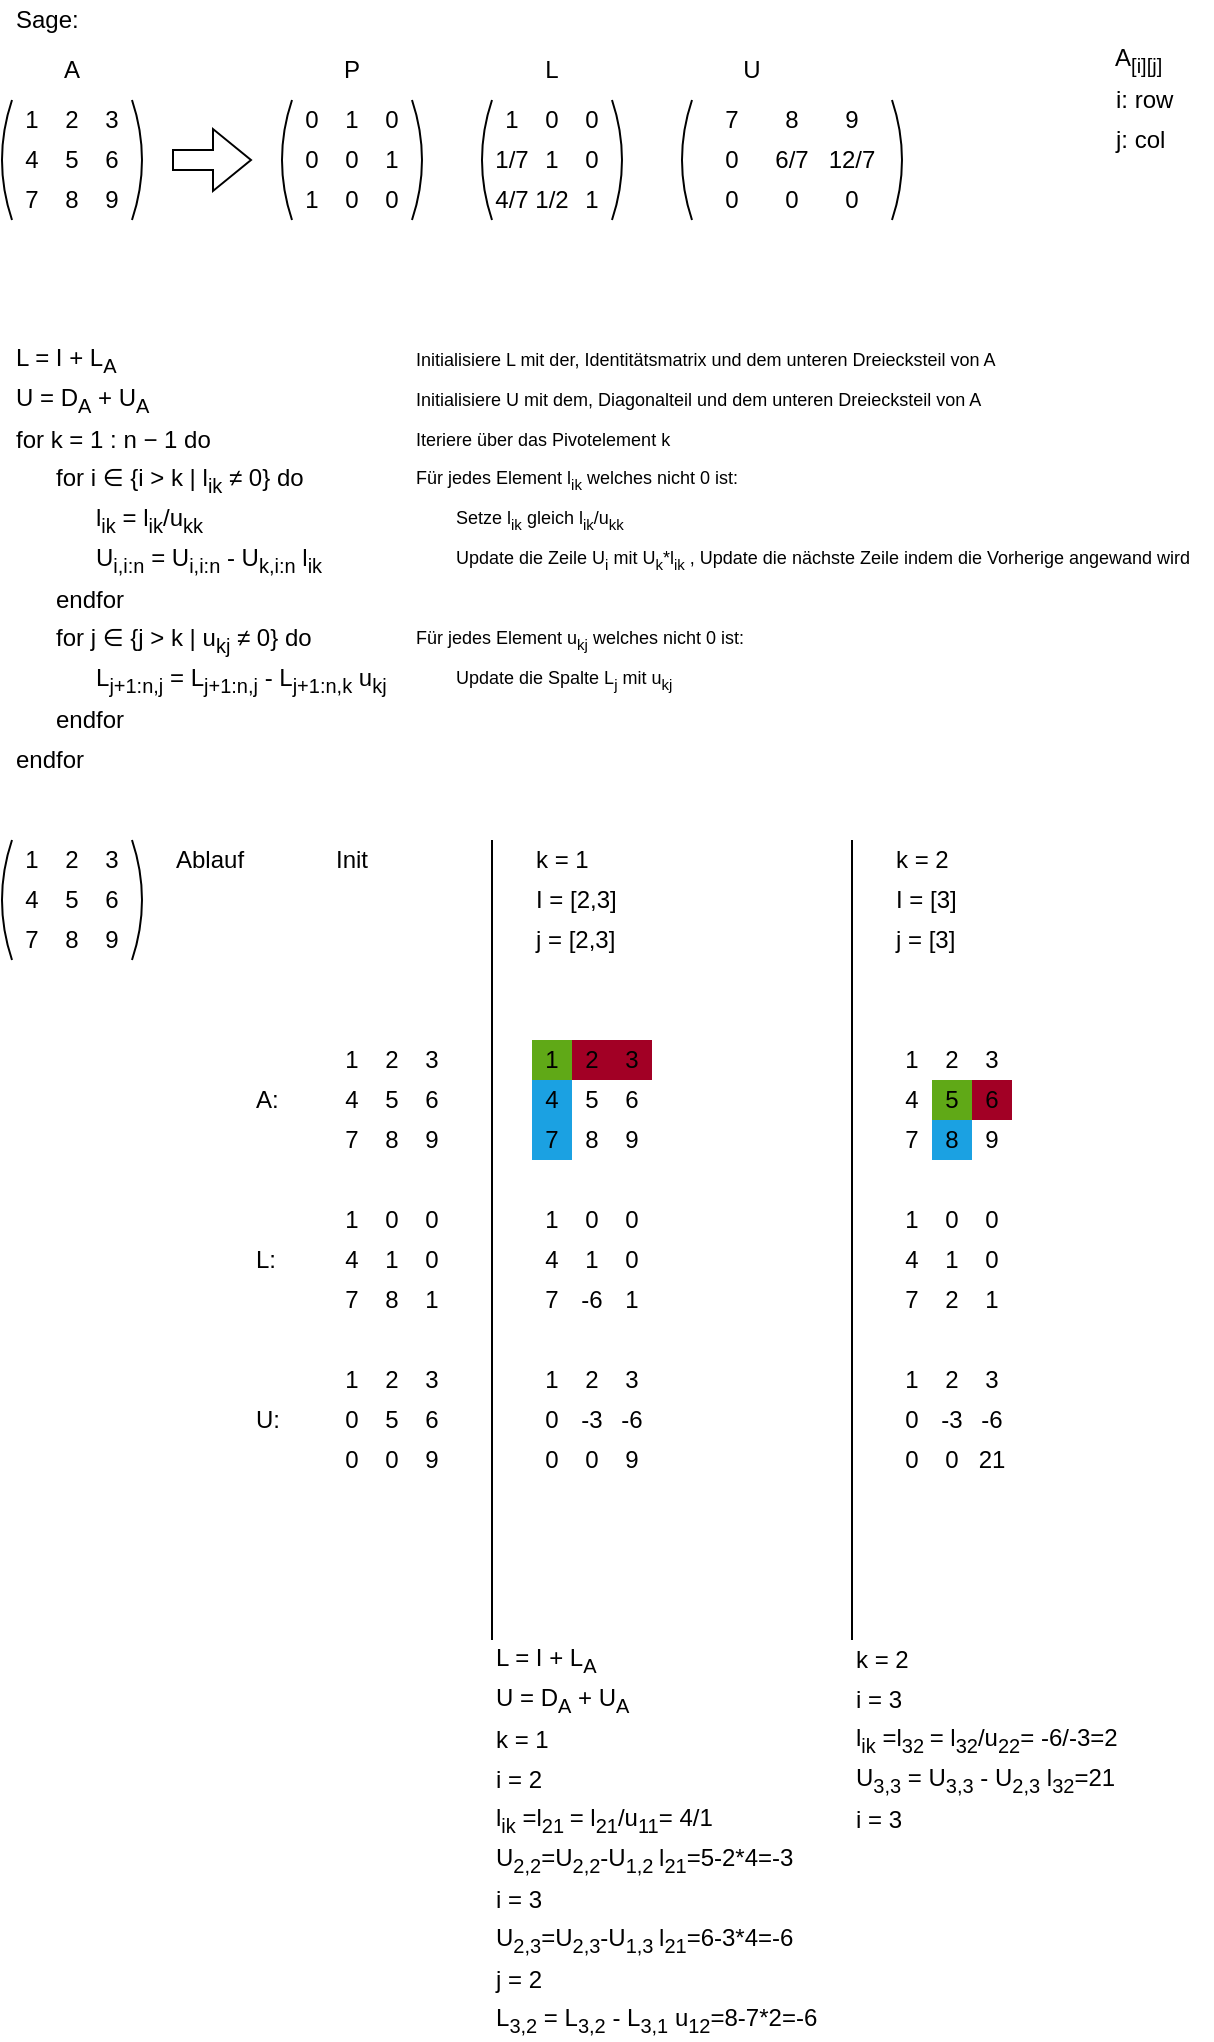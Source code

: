 <mxfile version="24.6.4" type="device">
  <diagram name="Seite-1" id="aBlJ-mU0iKs_j3JmwUiF">
    <mxGraphModel dx="481" dy="287" grid="1" gridSize="10" guides="1" tooltips="1" connect="1" arrows="1" fold="1" page="1" pageScale="1" pageWidth="827" pageHeight="1169" math="0" shadow="0">
      <root>
        <mxCell id="0" />
        <mxCell id="1" parent="0" />
        <mxCell id="dpYt7c4uCdBiY0Gb-pTL-1" value="1" style="text;html=1;align=center;verticalAlign=middle;whiteSpace=wrap;rounded=0;" parent="1" vertex="1">
          <mxGeometry x="40" y="110" width="20" height="20" as="geometry" />
        </mxCell>
        <mxCell id="dpYt7c4uCdBiY0Gb-pTL-2" value="2" style="text;html=1;align=center;verticalAlign=middle;whiteSpace=wrap;rounded=0;" parent="1" vertex="1">
          <mxGeometry x="60" y="110" width="20" height="20" as="geometry" />
        </mxCell>
        <mxCell id="dpYt7c4uCdBiY0Gb-pTL-3" value="3" style="text;html=1;align=center;verticalAlign=middle;whiteSpace=wrap;rounded=0;" parent="1" vertex="1">
          <mxGeometry x="80" y="110" width="20" height="20" as="geometry" />
        </mxCell>
        <mxCell id="dpYt7c4uCdBiY0Gb-pTL-4" value="4" style="text;html=1;align=center;verticalAlign=middle;whiteSpace=wrap;rounded=0;" parent="1" vertex="1">
          <mxGeometry x="40" y="130" width="20" height="20" as="geometry" />
        </mxCell>
        <mxCell id="dpYt7c4uCdBiY0Gb-pTL-5" value="5" style="text;html=1;align=center;verticalAlign=middle;whiteSpace=wrap;rounded=0;" parent="1" vertex="1">
          <mxGeometry x="60" y="130" width="20" height="20" as="geometry" />
        </mxCell>
        <mxCell id="dpYt7c4uCdBiY0Gb-pTL-6" value="6" style="text;html=1;align=center;verticalAlign=middle;whiteSpace=wrap;rounded=0;" parent="1" vertex="1">
          <mxGeometry x="80" y="130" width="20" height="20" as="geometry" />
        </mxCell>
        <mxCell id="dpYt7c4uCdBiY0Gb-pTL-7" value="7" style="text;html=1;align=center;verticalAlign=middle;whiteSpace=wrap;rounded=0;" parent="1" vertex="1">
          <mxGeometry x="40" y="150" width="20" height="20" as="geometry" />
        </mxCell>
        <mxCell id="dpYt7c4uCdBiY0Gb-pTL-8" value="8" style="text;html=1;align=center;verticalAlign=middle;whiteSpace=wrap;rounded=0;" parent="1" vertex="1">
          <mxGeometry x="60" y="150" width="20" height="20" as="geometry" />
        </mxCell>
        <mxCell id="dpYt7c4uCdBiY0Gb-pTL-9" value="9" style="text;html=1;align=center;verticalAlign=middle;whiteSpace=wrap;rounded=0;" parent="1" vertex="1">
          <mxGeometry x="80" y="150" width="20" height="20" as="geometry" />
        </mxCell>
        <mxCell id="dpYt7c4uCdBiY0Gb-pTL-10" value="" style="shape=flexArrow;endArrow=classic;html=1;rounded=0;" parent="1" edge="1">
          <mxGeometry width="50" height="50" relative="1" as="geometry">
            <mxPoint x="120" y="140" as="sourcePoint" />
            <mxPoint x="160" y="140" as="targetPoint" />
          </mxGeometry>
        </mxCell>
        <mxCell id="dpYt7c4uCdBiY0Gb-pTL-11" value="" style="endArrow=none;html=1;rounded=0;curved=1;" parent="1" edge="1">
          <mxGeometry width="50" height="50" relative="1" as="geometry">
            <mxPoint x="40" y="170" as="sourcePoint" />
            <mxPoint x="40" y="110" as="targetPoint" />
            <Array as="points">
              <mxPoint x="30" y="140" />
            </Array>
          </mxGeometry>
        </mxCell>
        <mxCell id="dpYt7c4uCdBiY0Gb-pTL-12" value="" style="endArrow=none;html=1;rounded=0;curved=1;" parent="1" edge="1">
          <mxGeometry width="50" height="50" relative="1" as="geometry">
            <mxPoint x="100" y="170" as="sourcePoint" />
            <mxPoint x="100" y="110" as="targetPoint" />
            <Array as="points">
              <mxPoint x="110" y="140" />
            </Array>
          </mxGeometry>
        </mxCell>
        <mxCell id="dpYt7c4uCdBiY0Gb-pTL-13" value="0" style="text;html=1;align=center;verticalAlign=middle;whiteSpace=wrap;rounded=0;" parent="1" vertex="1">
          <mxGeometry x="180" y="110" width="20" height="20" as="geometry" />
        </mxCell>
        <mxCell id="dpYt7c4uCdBiY0Gb-pTL-14" value="1" style="text;html=1;align=center;verticalAlign=middle;whiteSpace=wrap;rounded=0;" parent="1" vertex="1">
          <mxGeometry x="200" y="110" width="20" height="20" as="geometry" />
        </mxCell>
        <mxCell id="dpYt7c4uCdBiY0Gb-pTL-15" value="0" style="text;html=1;align=center;verticalAlign=middle;whiteSpace=wrap;rounded=0;" parent="1" vertex="1">
          <mxGeometry x="220" y="110" width="20" height="20" as="geometry" />
        </mxCell>
        <mxCell id="dpYt7c4uCdBiY0Gb-pTL-16" value="0" style="text;html=1;align=center;verticalAlign=middle;whiteSpace=wrap;rounded=0;" parent="1" vertex="1">
          <mxGeometry x="180" y="130" width="20" height="20" as="geometry" />
        </mxCell>
        <mxCell id="dpYt7c4uCdBiY0Gb-pTL-17" value="0" style="text;html=1;align=center;verticalAlign=middle;whiteSpace=wrap;rounded=0;" parent="1" vertex="1">
          <mxGeometry x="200" y="130" width="20" height="20" as="geometry" />
        </mxCell>
        <mxCell id="dpYt7c4uCdBiY0Gb-pTL-18" value="1" style="text;html=1;align=center;verticalAlign=middle;whiteSpace=wrap;rounded=0;" parent="1" vertex="1">
          <mxGeometry x="220" y="130" width="20" height="20" as="geometry" />
        </mxCell>
        <mxCell id="dpYt7c4uCdBiY0Gb-pTL-19" value="1" style="text;html=1;align=center;verticalAlign=middle;whiteSpace=wrap;rounded=0;" parent="1" vertex="1">
          <mxGeometry x="180" y="150" width="20" height="20" as="geometry" />
        </mxCell>
        <mxCell id="dpYt7c4uCdBiY0Gb-pTL-20" value="0" style="text;html=1;align=center;verticalAlign=middle;whiteSpace=wrap;rounded=0;" parent="1" vertex="1">
          <mxGeometry x="200" y="150" width="20" height="20" as="geometry" />
        </mxCell>
        <mxCell id="dpYt7c4uCdBiY0Gb-pTL-21" value="0" style="text;html=1;align=center;verticalAlign=middle;whiteSpace=wrap;rounded=0;" parent="1" vertex="1">
          <mxGeometry x="220" y="150" width="20" height="20" as="geometry" />
        </mxCell>
        <mxCell id="dpYt7c4uCdBiY0Gb-pTL-22" value="" style="endArrow=none;html=1;rounded=0;curved=1;" parent="1" edge="1">
          <mxGeometry width="50" height="50" relative="1" as="geometry">
            <mxPoint x="180" y="170" as="sourcePoint" />
            <mxPoint x="180" y="110" as="targetPoint" />
            <Array as="points">
              <mxPoint x="170" y="140" />
            </Array>
          </mxGeometry>
        </mxCell>
        <mxCell id="dpYt7c4uCdBiY0Gb-pTL-23" value="" style="endArrow=none;html=1;rounded=0;curved=1;" parent="1" edge="1">
          <mxGeometry width="50" height="50" relative="1" as="geometry">
            <mxPoint x="240" y="170" as="sourcePoint" />
            <mxPoint x="240" y="110" as="targetPoint" />
            <Array as="points">
              <mxPoint x="250" y="140" />
            </Array>
          </mxGeometry>
        </mxCell>
        <mxCell id="dpYt7c4uCdBiY0Gb-pTL-24" value="P" style="text;html=1;align=center;verticalAlign=middle;whiteSpace=wrap;rounded=0;" parent="1" vertex="1">
          <mxGeometry x="180" y="80" width="60" height="30" as="geometry" />
        </mxCell>
        <mxCell id="dpYt7c4uCdBiY0Gb-pTL-25" value="1" style="text;html=1;align=center;verticalAlign=middle;whiteSpace=wrap;rounded=0;" parent="1" vertex="1">
          <mxGeometry x="280" y="110" width="20" height="20" as="geometry" />
        </mxCell>
        <mxCell id="dpYt7c4uCdBiY0Gb-pTL-26" value="0" style="text;html=1;align=center;verticalAlign=middle;whiteSpace=wrap;rounded=0;" parent="1" vertex="1">
          <mxGeometry x="300" y="110" width="20" height="20" as="geometry" />
        </mxCell>
        <mxCell id="dpYt7c4uCdBiY0Gb-pTL-27" value="0" style="text;html=1;align=center;verticalAlign=middle;whiteSpace=wrap;rounded=0;" parent="1" vertex="1">
          <mxGeometry x="320" y="110" width="20" height="20" as="geometry" />
        </mxCell>
        <mxCell id="dpYt7c4uCdBiY0Gb-pTL-28" value="1/7" style="text;html=1;align=center;verticalAlign=middle;whiteSpace=wrap;rounded=0;" parent="1" vertex="1">
          <mxGeometry x="280" y="130" width="20" height="20" as="geometry" />
        </mxCell>
        <mxCell id="dpYt7c4uCdBiY0Gb-pTL-29" value="1" style="text;html=1;align=center;verticalAlign=middle;whiteSpace=wrap;rounded=0;" parent="1" vertex="1">
          <mxGeometry x="300" y="130" width="20" height="20" as="geometry" />
        </mxCell>
        <mxCell id="dpYt7c4uCdBiY0Gb-pTL-30" value="0" style="text;html=1;align=center;verticalAlign=middle;whiteSpace=wrap;rounded=0;" parent="1" vertex="1">
          <mxGeometry x="320" y="130" width="20" height="20" as="geometry" />
        </mxCell>
        <mxCell id="dpYt7c4uCdBiY0Gb-pTL-31" value="4/7" style="text;html=1;align=center;verticalAlign=middle;whiteSpace=wrap;rounded=0;" parent="1" vertex="1">
          <mxGeometry x="280" y="150" width="20" height="20" as="geometry" />
        </mxCell>
        <mxCell id="dpYt7c4uCdBiY0Gb-pTL-32" value="1/2" style="text;html=1;align=center;verticalAlign=middle;whiteSpace=wrap;rounded=0;" parent="1" vertex="1">
          <mxGeometry x="300" y="150" width="20" height="20" as="geometry" />
        </mxCell>
        <mxCell id="dpYt7c4uCdBiY0Gb-pTL-33" value="1" style="text;html=1;align=center;verticalAlign=middle;whiteSpace=wrap;rounded=0;" parent="1" vertex="1">
          <mxGeometry x="320" y="150" width="20" height="20" as="geometry" />
        </mxCell>
        <mxCell id="dpYt7c4uCdBiY0Gb-pTL-34" value="" style="endArrow=none;html=1;rounded=0;curved=1;" parent="1" edge="1">
          <mxGeometry width="50" height="50" relative="1" as="geometry">
            <mxPoint x="280" y="170" as="sourcePoint" />
            <mxPoint x="280" y="110" as="targetPoint" />
            <Array as="points">
              <mxPoint x="270" y="140" />
            </Array>
          </mxGeometry>
        </mxCell>
        <mxCell id="dpYt7c4uCdBiY0Gb-pTL-35" value="" style="endArrow=none;html=1;rounded=0;curved=1;" parent="1" edge="1">
          <mxGeometry width="50" height="50" relative="1" as="geometry">
            <mxPoint x="340" y="170" as="sourcePoint" />
            <mxPoint x="340" y="110" as="targetPoint" />
            <Array as="points">
              <mxPoint x="350" y="140" />
            </Array>
          </mxGeometry>
        </mxCell>
        <mxCell id="dpYt7c4uCdBiY0Gb-pTL-36" value="L" style="text;html=1;align=center;verticalAlign=middle;whiteSpace=wrap;rounded=0;" parent="1" vertex="1">
          <mxGeometry x="280" y="80" width="60" height="30" as="geometry" />
        </mxCell>
        <mxCell id="dpYt7c4uCdBiY0Gb-pTL-37" value="7" style="text;html=1;align=center;verticalAlign=middle;whiteSpace=wrap;rounded=0;" parent="1" vertex="1">
          <mxGeometry x="390" y="110" width="20" height="20" as="geometry" />
        </mxCell>
        <mxCell id="dpYt7c4uCdBiY0Gb-pTL-38" value="8" style="text;html=1;align=center;verticalAlign=middle;whiteSpace=wrap;rounded=0;" parent="1" vertex="1">
          <mxGeometry x="420" y="110" width="20" height="20" as="geometry" />
        </mxCell>
        <mxCell id="dpYt7c4uCdBiY0Gb-pTL-39" value="9" style="text;html=1;align=center;verticalAlign=middle;whiteSpace=wrap;rounded=0;" parent="1" vertex="1">
          <mxGeometry x="450" y="110" width="20" height="20" as="geometry" />
        </mxCell>
        <mxCell id="dpYt7c4uCdBiY0Gb-pTL-40" value="0" style="text;html=1;align=center;verticalAlign=middle;whiteSpace=wrap;rounded=0;" parent="1" vertex="1">
          <mxGeometry x="390" y="130" width="20" height="20" as="geometry" />
        </mxCell>
        <mxCell id="dpYt7c4uCdBiY0Gb-pTL-41" value="6/7" style="text;html=1;align=center;verticalAlign=middle;whiteSpace=wrap;rounded=0;" parent="1" vertex="1">
          <mxGeometry x="420" y="130" width="20" height="20" as="geometry" />
        </mxCell>
        <mxCell id="dpYt7c4uCdBiY0Gb-pTL-42" value="12/7" style="text;html=1;align=center;verticalAlign=middle;whiteSpace=wrap;rounded=0;" parent="1" vertex="1">
          <mxGeometry x="450" y="130" width="20" height="20" as="geometry" />
        </mxCell>
        <mxCell id="dpYt7c4uCdBiY0Gb-pTL-43" value="0" style="text;html=1;align=center;verticalAlign=middle;whiteSpace=wrap;rounded=0;" parent="1" vertex="1">
          <mxGeometry x="390" y="150" width="20" height="20" as="geometry" />
        </mxCell>
        <mxCell id="dpYt7c4uCdBiY0Gb-pTL-44" value="0" style="text;html=1;align=center;verticalAlign=middle;whiteSpace=wrap;rounded=0;" parent="1" vertex="1">
          <mxGeometry x="420" y="150" width="20" height="20" as="geometry" />
        </mxCell>
        <mxCell id="dpYt7c4uCdBiY0Gb-pTL-45" value="0" style="text;html=1;align=center;verticalAlign=middle;whiteSpace=wrap;rounded=0;" parent="1" vertex="1">
          <mxGeometry x="450" y="150" width="20" height="20" as="geometry" />
        </mxCell>
        <mxCell id="dpYt7c4uCdBiY0Gb-pTL-46" value="" style="endArrow=none;html=1;rounded=0;curved=1;" parent="1" edge="1">
          <mxGeometry width="50" height="50" relative="1" as="geometry">
            <mxPoint x="380" y="170" as="sourcePoint" />
            <mxPoint x="380" y="110" as="targetPoint" />
            <Array as="points">
              <mxPoint x="370" y="140" />
            </Array>
          </mxGeometry>
        </mxCell>
        <mxCell id="dpYt7c4uCdBiY0Gb-pTL-47" value="" style="endArrow=none;html=1;rounded=0;curved=1;" parent="1" edge="1">
          <mxGeometry width="50" height="50" relative="1" as="geometry">
            <mxPoint x="480" y="170" as="sourcePoint" />
            <mxPoint x="480" y="110" as="targetPoint" />
            <Array as="points">
              <mxPoint x="490" y="140" />
            </Array>
          </mxGeometry>
        </mxCell>
        <mxCell id="dpYt7c4uCdBiY0Gb-pTL-48" value="U" style="text;html=1;align=center;verticalAlign=middle;whiteSpace=wrap;rounded=0;" parent="1" vertex="1">
          <mxGeometry x="380" y="80" width="60" height="30" as="geometry" />
        </mxCell>
        <mxCell id="dpYt7c4uCdBiY0Gb-pTL-49" value="L = I + L&lt;sub&gt;A&lt;/sub&gt;" style="text;html=1;align=left;verticalAlign=middle;whiteSpace=wrap;rounded=0;" parent="1" vertex="1">
          <mxGeometry x="40" y="230" width="60" height="20" as="geometry" />
        </mxCell>
        <mxCell id="dpYt7c4uCdBiY0Gb-pTL-50" value="U = D&lt;sub&gt;A&lt;/sub&gt;&amp;nbsp;+ U&lt;sub&gt;A&lt;/sub&gt;" style="text;html=1;align=left;verticalAlign=middle;whiteSpace=wrap;rounded=0;" parent="1" vertex="1">
          <mxGeometry x="40" y="250" width="80" height="20" as="geometry" />
        </mxCell>
        <mxCell id="dpYt7c4uCdBiY0Gb-pTL-52" value="for k = 1 : n − 1 do" style="text;html=1;align=left;verticalAlign=middle;whiteSpace=wrap;rounded=0;" parent="1" vertex="1">
          <mxGeometry x="40" y="270" width="130" height="20" as="geometry" />
        </mxCell>
        <mxCell id="dpYt7c4uCdBiY0Gb-pTL-53" value="for i&amp;nbsp;∈ {i &amp;gt; k | l&lt;sub&gt;ik&lt;/sub&gt;&amp;nbsp;≠ 0} do" style="text;html=1;align=left;verticalAlign=middle;whiteSpace=wrap;rounded=0;" parent="1" vertex="1">
          <mxGeometry x="60" y="290" width="130" height="20" as="geometry" />
        </mxCell>
        <mxCell id="dpYt7c4uCdBiY0Gb-pTL-55" value="l&lt;sub&gt;ik&lt;/sub&gt; = l&lt;sub&gt;ik&lt;/sub&gt;/u&lt;sub&gt;kk&lt;/sub&gt;" style="text;html=1;align=left;verticalAlign=middle;whiteSpace=wrap;rounded=0;" parent="1" vertex="1">
          <mxGeometry x="80" y="310" width="70" height="20" as="geometry" />
        </mxCell>
        <mxCell id="dpYt7c4uCdBiY0Gb-pTL-56" value="U&lt;sub&gt;i,i:n&lt;/sub&gt; = U&lt;sub&gt;i,i:n&lt;/sub&gt; - U&lt;sub&gt;k,i:n&lt;/sub&gt; l&lt;sub&gt;ik&lt;/sub&gt;" style="text;html=1;align=left;verticalAlign=middle;whiteSpace=wrap;rounded=0;" parent="1" vertex="1">
          <mxGeometry x="80" y="330" width="140" height="20" as="geometry" />
        </mxCell>
        <mxCell id="dpYt7c4uCdBiY0Gb-pTL-57" value="endfor" style="text;html=1;align=left;verticalAlign=middle;whiteSpace=wrap;rounded=0;" parent="1" vertex="1">
          <mxGeometry x="60" y="350" width="40" height="20" as="geometry" />
        </mxCell>
        <mxCell id="dpYt7c4uCdBiY0Gb-pTL-58" value="for j&amp;nbsp;∈ {j &amp;gt; k | u&lt;sub&gt;kj&lt;/sub&gt;&amp;nbsp;≠ 0} do" style="text;html=1;align=left;verticalAlign=middle;whiteSpace=wrap;rounded=0;" parent="1" vertex="1">
          <mxGeometry x="60" y="370" width="130" height="20" as="geometry" />
        </mxCell>
        <mxCell id="dpYt7c4uCdBiY0Gb-pTL-60" value="L&lt;sub&gt;j+1:n,j&lt;/sub&gt; = L&lt;sub&gt;j+1:n,j&lt;/sub&gt;&amp;nbsp;- L&lt;sub&gt;j+1:n,k&lt;/sub&gt;&amp;nbsp;u&lt;sub&gt;kj&lt;/sub&gt;" style="text;html=1;align=left;verticalAlign=middle;whiteSpace=wrap;rounded=0;" parent="1" vertex="1">
          <mxGeometry x="80" y="390" width="160" height="20" as="geometry" />
        </mxCell>
        <mxCell id="dpYt7c4uCdBiY0Gb-pTL-61" value="endfor" style="text;html=1;align=left;verticalAlign=middle;whiteSpace=wrap;rounded=0;" parent="1" vertex="1">
          <mxGeometry x="60" y="410" width="40" height="20" as="geometry" />
        </mxCell>
        <mxCell id="dpYt7c4uCdBiY0Gb-pTL-62" value="endfor" style="text;html=1;align=left;verticalAlign=middle;whiteSpace=wrap;rounded=0;" parent="1" vertex="1">
          <mxGeometry x="40" y="430" width="40" height="20" as="geometry" />
        </mxCell>
        <mxCell id="dpYt7c4uCdBiY0Gb-pTL-63" value="Initialisiere L mit der, Identitätsmatrix und dem unteren Dreiecksteil von A" style="text;html=1;align=left;verticalAlign=middle;whiteSpace=wrap;rounded=0;fontSize=9;" parent="1" vertex="1">
          <mxGeometry x="240" y="230" width="300" height="20" as="geometry" />
        </mxCell>
        <mxCell id="dpYt7c4uCdBiY0Gb-pTL-65" value="Initialisiere U mit dem, Diagonalteil und dem unteren Dreiecksteil von A" style="text;html=1;align=left;verticalAlign=middle;whiteSpace=wrap;rounded=0;fontSize=9;" parent="1" vertex="1">
          <mxGeometry x="240" y="250" width="300" height="20" as="geometry" />
        </mxCell>
        <mxCell id="dpYt7c4uCdBiY0Gb-pTL-66" value="Iteriere über das Pivotelement k" style="text;html=1;align=left;verticalAlign=middle;whiteSpace=wrap;rounded=0;fontSize=9;" parent="1" vertex="1">
          <mxGeometry x="240" y="270" width="300" height="20" as="geometry" />
        </mxCell>
        <mxCell id="dpYt7c4uCdBiY0Gb-pTL-67" value="Für jedes Element l&lt;sub&gt;ik&lt;/sub&gt; welches nicht 0 ist:" style="text;html=1;align=left;verticalAlign=middle;whiteSpace=wrap;rounded=0;fontSize=9;" parent="1" vertex="1">
          <mxGeometry x="240" y="290" width="180" height="20" as="geometry" />
        </mxCell>
        <mxCell id="dpYt7c4uCdBiY0Gb-pTL-68" value="Setze l&lt;sub&gt;ik&lt;/sub&gt; gleich l&lt;sub&gt;ik&lt;/sub&gt;/u&lt;sub&gt;kk&lt;/sub&gt;" style="text;html=1;align=left;verticalAlign=middle;whiteSpace=wrap;rounded=0;fontSize=9;" parent="1" vertex="1">
          <mxGeometry x="260" y="310" width="90" height="20" as="geometry" />
        </mxCell>
        <mxCell id="dpYt7c4uCdBiY0Gb-pTL-69" value="Update die Zeile U&lt;sub&gt;i&lt;/sub&gt; mit U&lt;sub&gt;k&lt;/sub&gt;*l&lt;sub&gt;ik&lt;/sub&gt;&amp;nbsp;, Update die nächste Zeile indem die Vorherige angewand wird" style="text;html=1;align=left;verticalAlign=middle;whiteSpace=wrap;rounded=0;fontSize=9;" parent="1" vertex="1">
          <mxGeometry x="260" y="330" width="380" height="20" as="geometry" />
        </mxCell>
        <mxCell id="dpYt7c4uCdBiY0Gb-pTL-70" value="Für jedes Element u&lt;sub&gt;kj&lt;/sub&gt; welches nicht 0 ist:" style="text;html=1;align=left;verticalAlign=middle;whiteSpace=wrap;rounded=0;fontSize=9;" parent="1" vertex="1">
          <mxGeometry x="240" y="370" width="180" height="20" as="geometry" />
        </mxCell>
        <mxCell id="dpYt7c4uCdBiY0Gb-pTL-71" value="Update die Spalte L&lt;sub&gt;j&lt;/sub&gt; mit u&lt;sub&gt;kj&lt;/sub&gt;" style="text;html=1;align=left;verticalAlign=middle;whiteSpace=wrap;rounded=0;fontSize=9;" parent="1" vertex="1">
          <mxGeometry x="260" y="390" width="140" height="20" as="geometry" />
        </mxCell>
        <mxCell id="dpYt7c4uCdBiY0Gb-pTL-72" value="Sage:" style="text;html=1;align=left;verticalAlign=middle;whiteSpace=wrap;rounded=0;" parent="1" vertex="1">
          <mxGeometry x="40" y="60" width="40" height="20" as="geometry" />
        </mxCell>
        <mxCell id="dpYt7c4uCdBiY0Gb-pTL-73" value="1" style="text;html=1;align=center;verticalAlign=middle;whiteSpace=wrap;rounded=0;" parent="1" vertex="1">
          <mxGeometry x="40" y="480" width="20" height="20" as="geometry" />
        </mxCell>
        <mxCell id="dpYt7c4uCdBiY0Gb-pTL-74" value="2" style="text;html=1;align=center;verticalAlign=middle;whiteSpace=wrap;rounded=0;" parent="1" vertex="1">
          <mxGeometry x="60" y="480" width="20" height="20" as="geometry" />
        </mxCell>
        <mxCell id="dpYt7c4uCdBiY0Gb-pTL-75" value="3" style="text;html=1;align=center;verticalAlign=middle;whiteSpace=wrap;rounded=0;" parent="1" vertex="1">
          <mxGeometry x="80" y="480" width="20" height="20" as="geometry" />
        </mxCell>
        <mxCell id="dpYt7c4uCdBiY0Gb-pTL-76" value="4" style="text;html=1;align=center;verticalAlign=middle;whiteSpace=wrap;rounded=0;" parent="1" vertex="1">
          <mxGeometry x="40" y="500" width="20" height="20" as="geometry" />
        </mxCell>
        <mxCell id="dpYt7c4uCdBiY0Gb-pTL-77" value="5" style="text;html=1;align=center;verticalAlign=middle;whiteSpace=wrap;rounded=0;" parent="1" vertex="1">
          <mxGeometry x="60" y="500" width="20" height="20" as="geometry" />
        </mxCell>
        <mxCell id="dpYt7c4uCdBiY0Gb-pTL-78" value="6" style="text;html=1;align=center;verticalAlign=middle;whiteSpace=wrap;rounded=0;" parent="1" vertex="1">
          <mxGeometry x="80" y="500" width="20" height="20" as="geometry" />
        </mxCell>
        <mxCell id="dpYt7c4uCdBiY0Gb-pTL-79" value="7" style="text;html=1;align=center;verticalAlign=middle;whiteSpace=wrap;rounded=0;" parent="1" vertex="1">
          <mxGeometry x="40" y="520" width="20" height="20" as="geometry" />
        </mxCell>
        <mxCell id="dpYt7c4uCdBiY0Gb-pTL-80" value="8" style="text;html=1;align=center;verticalAlign=middle;whiteSpace=wrap;rounded=0;" parent="1" vertex="1">
          <mxGeometry x="60" y="520" width="20" height="20" as="geometry" />
        </mxCell>
        <mxCell id="dpYt7c4uCdBiY0Gb-pTL-81" value="9" style="text;html=1;align=center;verticalAlign=middle;whiteSpace=wrap;rounded=0;" parent="1" vertex="1">
          <mxGeometry x="80" y="520" width="20" height="20" as="geometry" />
        </mxCell>
        <mxCell id="dpYt7c4uCdBiY0Gb-pTL-83" value="" style="endArrow=none;html=1;rounded=0;curved=1;" parent="1" edge="1">
          <mxGeometry width="50" height="50" relative="1" as="geometry">
            <mxPoint x="40" y="540" as="sourcePoint" />
            <mxPoint x="40" y="480" as="targetPoint" />
            <Array as="points">
              <mxPoint x="30" y="510" />
            </Array>
          </mxGeometry>
        </mxCell>
        <mxCell id="dpYt7c4uCdBiY0Gb-pTL-84" value="" style="endArrow=none;html=1;rounded=0;curved=1;" parent="1" edge="1">
          <mxGeometry width="50" height="50" relative="1" as="geometry">
            <mxPoint x="100" y="540" as="sourcePoint" />
            <mxPoint x="100" y="480" as="targetPoint" />
            <Array as="points">
              <mxPoint x="110" y="510" />
            </Array>
          </mxGeometry>
        </mxCell>
        <mxCell id="dpYt7c4uCdBiY0Gb-pTL-121" value="Ablauf" style="text;html=1;align=left;verticalAlign=middle;whiteSpace=wrap;rounded=0;" parent="1" vertex="1">
          <mxGeometry x="120" y="480" width="40" height="20" as="geometry" />
        </mxCell>
        <mxCell id="dpYt7c4uCdBiY0Gb-pTL-153" value="A:" style="text;html=1;align=left;verticalAlign=middle;whiteSpace=wrap;rounded=0;" parent="1" vertex="1">
          <mxGeometry x="160" y="600" width="40" height="20" as="geometry" />
        </mxCell>
        <mxCell id="dpYt7c4uCdBiY0Gb-pTL-157" value="1" style="text;html=1;align=center;verticalAlign=middle;whiteSpace=wrap;rounded=0;" parent="1" vertex="1">
          <mxGeometry x="200" y="660" width="20" height="20" as="geometry" />
        </mxCell>
        <mxCell id="dpYt7c4uCdBiY0Gb-pTL-158" value="0" style="text;html=1;align=center;verticalAlign=middle;whiteSpace=wrap;rounded=0;" parent="1" vertex="1">
          <mxGeometry x="220" y="660" width="20" height="20" as="geometry" />
        </mxCell>
        <mxCell id="dpYt7c4uCdBiY0Gb-pTL-159" value="0" style="text;html=1;align=center;verticalAlign=middle;whiteSpace=wrap;rounded=0;" parent="1" vertex="1">
          <mxGeometry x="240" y="660" width="20" height="20" as="geometry" />
        </mxCell>
        <mxCell id="dpYt7c4uCdBiY0Gb-pTL-160" value="4" style="text;html=1;align=center;verticalAlign=middle;whiteSpace=wrap;rounded=0;" parent="1" vertex="1">
          <mxGeometry x="200" y="680" width="20" height="20" as="geometry" />
        </mxCell>
        <mxCell id="dpYt7c4uCdBiY0Gb-pTL-161" value="1" style="text;html=1;align=center;verticalAlign=middle;whiteSpace=wrap;rounded=0;" parent="1" vertex="1">
          <mxGeometry x="220" y="680" width="20" height="20" as="geometry" />
        </mxCell>
        <mxCell id="dpYt7c4uCdBiY0Gb-pTL-162" value="0" style="text;html=1;align=center;verticalAlign=middle;whiteSpace=wrap;rounded=0;" parent="1" vertex="1">
          <mxGeometry x="240" y="680" width="20" height="20" as="geometry" />
        </mxCell>
        <mxCell id="dpYt7c4uCdBiY0Gb-pTL-163" value="7" style="text;html=1;align=center;verticalAlign=middle;whiteSpace=wrap;rounded=0;" parent="1" vertex="1">
          <mxGeometry x="200" y="700" width="20" height="20" as="geometry" />
        </mxCell>
        <mxCell id="dpYt7c4uCdBiY0Gb-pTL-164" value="8" style="text;html=1;align=center;verticalAlign=middle;whiteSpace=wrap;rounded=0;" parent="1" vertex="1">
          <mxGeometry x="220" y="700" width="20" height="20" as="geometry" />
        </mxCell>
        <mxCell id="dpYt7c4uCdBiY0Gb-pTL-165" value="1" style="text;html=1;align=center;verticalAlign=middle;whiteSpace=wrap;rounded=0;" parent="1" vertex="1">
          <mxGeometry x="240" y="700" width="20" height="20" as="geometry" />
        </mxCell>
        <mxCell id="dpYt7c4uCdBiY0Gb-pTL-166" value="L:" style="text;html=1;align=left;verticalAlign=middle;whiteSpace=wrap;rounded=0;" parent="1" vertex="1">
          <mxGeometry x="160" y="680" width="40" height="20" as="geometry" />
        </mxCell>
        <mxCell id="dpYt7c4uCdBiY0Gb-pTL-167" value="1" style="text;html=1;align=center;verticalAlign=middle;whiteSpace=wrap;rounded=0;" parent="1" vertex="1">
          <mxGeometry x="200" y="740" width="20" height="20" as="geometry" />
        </mxCell>
        <mxCell id="dpYt7c4uCdBiY0Gb-pTL-168" value="2" style="text;html=1;align=center;verticalAlign=middle;whiteSpace=wrap;rounded=0;" parent="1" vertex="1">
          <mxGeometry x="220" y="740" width="20" height="20" as="geometry" />
        </mxCell>
        <mxCell id="dpYt7c4uCdBiY0Gb-pTL-169" value="3" style="text;html=1;align=center;verticalAlign=middle;whiteSpace=wrap;rounded=0;" parent="1" vertex="1">
          <mxGeometry x="240" y="740" width="20" height="20" as="geometry" />
        </mxCell>
        <mxCell id="dpYt7c4uCdBiY0Gb-pTL-170" value="0" style="text;html=1;align=center;verticalAlign=middle;whiteSpace=wrap;rounded=0;" parent="1" vertex="1">
          <mxGeometry x="200" y="760" width="20" height="20" as="geometry" />
        </mxCell>
        <mxCell id="dpYt7c4uCdBiY0Gb-pTL-171" value="5" style="text;html=1;align=center;verticalAlign=middle;whiteSpace=wrap;rounded=0;" parent="1" vertex="1">
          <mxGeometry x="220" y="760" width="20" height="20" as="geometry" />
        </mxCell>
        <mxCell id="dpYt7c4uCdBiY0Gb-pTL-172" value="6" style="text;html=1;align=center;verticalAlign=middle;whiteSpace=wrap;rounded=0;" parent="1" vertex="1">
          <mxGeometry x="240" y="760" width="20" height="20" as="geometry" />
        </mxCell>
        <mxCell id="dpYt7c4uCdBiY0Gb-pTL-173" value="0" style="text;html=1;align=center;verticalAlign=middle;whiteSpace=wrap;rounded=0;" parent="1" vertex="1">
          <mxGeometry x="200" y="780" width="20" height="20" as="geometry" />
        </mxCell>
        <mxCell id="dpYt7c4uCdBiY0Gb-pTL-174" value="0" style="text;html=1;align=center;verticalAlign=middle;whiteSpace=wrap;rounded=0;" parent="1" vertex="1">
          <mxGeometry x="220" y="780" width="20" height="20" as="geometry" />
        </mxCell>
        <mxCell id="dpYt7c4uCdBiY0Gb-pTL-175" value="9" style="text;html=1;align=center;verticalAlign=middle;whiteSpace=wrap;rounded=0;" parent="1" vertex="1">
          <mxGeometry x="240" y="780" width="20" height="20" as="geometry" />
        </mxCell>
        <mxCell id="dpYt7c4uCdBiY0Gb-pTL-176" value="U:" style="text;html=1;align=left;verticalAlign=middle;whiteSpace=wrap;rounded=0;" parent="1" vertex="1">
          <mxGeometry x="160" y="760" width="40" height="20" as="geometry" />
        </mxCell>
        <mxCell id="dpYt7c4uCdBiY0Gb-pTL-183" value="" style="rounded=0;whiteSpace=wrap;html=1;fillColor=#1ba1e2;fontColor=#ffffff;strokeColor=none;" parent="1" vertex="1">
          <mxGeometry x="300" y="580" width="20" height="60" as="geometry" />
        </mxCell>
        <mxCell id="dpYt7c4uCdBiY0Gb-pTL-184" value="" style="rounded=0;whiteSpace=wrap;html=1;fillColor=#a20025;fontColor=#ffffff;strokeColor=none;" parent="1" vertex="1">
          <mxGeometry x="300" y="580" width="60" height="20" as="geometry" />
        </mxCell>
        <mxCell id="dpYt7c4uCdBiY0Gb-pTL-185" value="" style="rounded=0;whiteSpace=wrap;html=1;fillColor=#60a917;fontColor=#ffffff;strokeColor=none;" parent="1" vertex="1">
          <mxGeometry x="300" y="580" width="20" height="20" as="geometry" />
        </mxCell>
        <mxCell id="dpYt7c4uCdBiY0Gb-pTL-186" value="k = 1" style="text;html=1;align=left;verticalAlign=middle;whiteSpace=wrap;rounded=0;" parent="1" vertex="1">
          <mxGeometry x="300" y="480" width="40" height="20" as="geometry" />
        </mxCell>
        <mxCell id="dpYt7c4uCdBiY0Gb-pTL-187" value="I = [2,3]" style="text;html=1;align=left;verticalAlign=middle;whiteSpace=wrap;rounded=0;" parent="1" vertex="1">
          <mxGeometry x="300" y="500" width="60" height="20" as="geometry" />
        </mxCell>
        <mxCell id="dpYt7c4uCdBiY0Gb-pTL-188" value="j = [2,3]" style="text;html=1;align=left;verticalAlign=middle;whiteSpace=wrap;rounded=0;" parent="1" vertex="1">
          <mxGeometry x="300" y="520" width="60" height="20" as="geometry" />
        </mxCell>
        <mxCell id="dpYt7c4uCdBiY0Gb-pTL-189" value="1" style="text;html=1;align=center;verticalAlign=middle;whiteSpace=wrap;rounded=0;" parent="1" vertex="1">
          <mxGeometry x="300" y="580" width="20" height="20" as="geometry" />
        </mxCell>
        <mxCell id="dpYt7c4uCdBiY0Gb-pTL-190" value="2" style="text;html=1;align=center;verticalAlign=middle;whiteSpace=wrap;rounded=0;" parent="1" vertex="1">
          <mxGeometry x="320" y="580" width="20" height="20" as="geometry" />
        </mxCell>
        <mxCell id="dpYt7c4uCdBiY0Gb-pTL-191" value="3" style="text;html=1;align=center;verticalAlign=middle;whiteSpace=wrap;rounded=0;" parent="1" vertex="1">
          <mxGeometry x="340" y="580" width="20" height="20" as="geometry" />
        </mxCell>
        <mxCell id="dpYt7c4uCdBiY0Gb-pTL-192" value="4" style="text;html=1;align=center;verticalAlign=middle;whiteSpace=wrap;rounded=0;" parent="1" vertex="1">
          <mxGeometry x="300" y="600" width="20" height="20" as="geometry" />
        </mxCell>
        <mxCell id="dpYt7c4uCdBiY0Gb-pTL-193" value="5" style="text;html=1;align=center;verticalAlign=middle;whiteSpace=wrap;rounded=0;" parent="1" vertex="1">
          <mxGeometry x="320" y="600" width="20" height="20" as="geometry" />
        </mxCell>
        <mxCell id="dpYt7c4uCdBiY0Gb-pTL-194" value="6" style="text;html=1;align=center;verticalAlign=middle;whiteSpace=wrap;rounded=0;" parent="1" vertex="1">
          <mxGeometry x="340" y="600" width="20" height="20" as="geometry" />
        </mxCell>
        <mxCell id="dpYt7c4uCdBiY0Gb-pTL-195" value="7" style="text;html=1;align=center;verticalAlign=middle;whiteSpace=wrap;rounded=0;" parent="1" vertex="1">
          <mxGeometry x="300" y="620" width="20" height="20" as="geometry" />
        </mxCell>
        <mxCell id="dpYt7c4uCdBiY0Gb-pTL-196" value="8" style="text;html=1;align=center;verticalAlign=middle;whiteSpace=wrap;rounded=0;" parent="1" vertex="1">
          <mxGeometry x="320" y="620" width="20" height="20" as="geometry" />
        </mxCell>
        <mxCell id="dpYt7c4uCdBiY0Gb-pTL-197" value="9" style="text;html=1;align=center;verticalAlign=middle;whiteSpace=wrap;rounded=0;" parent="1" vertex="1">
          <mxGeometry x="340" y="620" width="20" height="20" as="geometry" />
        </mxCell>
        <mxCell id="dpYt7c4uCdBiY0Gb-pTL-199" value="1" style="text;html=1;align=center;verticalAlign=middle;whiteSpace=wrap;rounded=0;" parent="1" vertex="1">
          <mxGeometry x="300" y="660" width="20" height="20" as="geometry" />
        </mxCell>
        <mxCell id="dpYt7c4uCdBiY0Gb-pTL-200" value="0" style="text;html=1;align=center;verticalAlign=middle;whiteSpace=wrap;rounded=0;" parent="1" vertex="1">
          <mxGeometry x="320" y="660" width="20" height="20" as="geometry" />
        </mxCell>
        <mxCell id="dpYt7c4uCdBiY0Gb-pTL-201" value="0" style="text;html=1;align=center;verticalAlign=middle;whiteSpace=wrap;rounded=0;" parent="1" vertex="1">
          <mxGeometry x="340" y="660" width="20" height="20" as="geometry" />
        </mxCell>
        <mxCell id="dpYt7c4uCdBiY0Gb-pTL-202" value="4" style="text;html=1;align=center;verticalAlign=middle;whiteSpace=wrap;rounded=0;" parent="1" vertex="1">
          <mxGeometry x="300" y="680" width="20" height="20" as="geometry" />
        </mxCell>
        <mxCell id="dpYt7c4uCdBiY0Gb-pTL-203" value="1" style="text;html=1;align=center;verticalAlign=middle;whiteSpace=wrap;rounded=0;" parent="1" vertex="1">
          <mxGeometry x="320" y="680" width="20" height="20" as="geometry" />
        </mxCell>
        <mxCell id="dpYt7c4uCdBiY0Gb-pTL-204" value="0" style="text;html=1;align=center;verticalAlign=middle;whiteSpace=wrap;rounded=0;" parent="1" vertex="1">
          <mxGeometry x="340" y="680" width="20" height="20" as="geometry" />
        </mxCell>
        <mxCell id="dpYt7c4uCdBiY0Gb-pTL-205" value="7" style="text;html=1;align=center;verticalAlign=middle;whiteSpace=wrap;rounded=0;" parent="1" vertex="1">
          <mxGeometry x="300" y="700" width="20" height="20" as="geometry" />
        </mxCell>
        <mxCell id="dpYt7c4uCdBiY0Gb-pTL-206" value="-6" style="text;html=1;align=center;verticalAlign=middle;whiteSpace=wrap;rounded=0;" parent="1" vertex="1">
          <mxGeometry x="320" y="700" width="20" height="20" as="geometry" />
        </mxCell>
        <mxCell id="dpYt7c4uCdBiY0Gb-pTL-207" value="1" style="text;html=1;align=center;verticalAlign=middle;whiteSpace=wrap;rounded=0;" parent="1" vertex="1">
          <mxGeometry x="340" y="700" width="20" height="20" as="geometry" />
        </mxCell>
        <mxCell id="dpYt7c4uCdBiY0Gb-pTL-209" value="1" style="text;html=1;align=center;verticalAlign=middle;whiteSpace=wrap;rounded=0;" parent="1" vertex="1">
          <mxGeometry x="300" y="740" width="20" height="20" as="geometry" />
        </mxCell>
        <mxCell id="dpYt7c4uCdBiY0Gb-pTL-210" value="2" style="text;html=1;align=center;verticalAlign=middle;whiteSpace=wrap;rounded=0;" parent="1" vertex="1">
          <mxGeometry x="320" y="740" width="20" height="20" as="geometry" />
        </mxCell>
        <mxCell id="dpYt7c4uCdBiY0Gb-pTL-211" value="3" style="text;html=1;align=center;verticalAlign=middle;whiteSpace=wrap;rounded=0;" parent="1" vertex="1">
          <mxGeometry x="340" y="740" width="20" height="20" as="geometry" />
        </mxCell>
        <mxCell id="dpYt7c4uCdBiY0Gb-pTL-212" value="0" style="text;html=1;align=center;verticalAlign=middle;whiteSpace=wrap;rounded=0;" parent="1" vertex="1">
          <mxGeometry x="300" y="760" width="20" height="20" as="geometry" />
        </mxCell>
        <mxCell id="dpYt7c4uCdBiY0Gb-pTL-213" value="-3" style="text;html=1;align=center;verticalAlign=middle;whiteSpace=wrap;rounded=0;" parent="1" vertex="1">
          <mxGeometry x="320" y="760" width="20" height="20" as="geometry" />
        </mxCell>
        <mxCell id="dpYt7c4uCdBiY0Gb-pTL-214" value="-6" style="text;html=1;align=center;verticalAlign=middle;whiteSpace=wrap;rounded=0;" parent="1" vertex="1">
          <mxGeometry x="340" y="760" width="20" height="20" as="geometry" />
        </mxCell>
        <mxCell id="dpYt7c4uCdBiY0Gb-pTL-215" value="0" style="text;html=1;align=center;verticalAlign=middle;whiteSpace=wrap;rounded=0;" parent="1" vertex="1">
          <mxGeometry x="300" y="780" width="20" height="20" as="geometry" />
        </mxCell>
        <mxCell id="dpYt7c4uCdBiY0Gb-pTL-216" value="0" style="text;html=1;align=center;verticalAlign=middle;whiteSpace=wrap;rounded=0;" parent="1" vertex="1">
          <mxGeometry x="320" y="780" width="20" height="20" as="geometry" />
        </mxCell>
        <mxCell id="dpYt7c4uCdBiY0Gb-pTL-217" value="9" style="text;html=1;align=center;verticalAlign=middle;whiteSpace=wrap;rounded=0;" parent="1" vertex="1">
          <mxGeometry x="340" y="780" width="20" height="20" as="geometry" />
        </mxCell>
        <mxCell id="dpYt7c4uCdBiY0Gb-pTL-223" value="" style="endArrow=none;html=1;rounded=0;" parent="1" edge="1">
          <mxGeometry width="50" height="50" relative="1" as="geometry">
            <mxPoint x="280" y="880" as="sourcePoint" />
            <mxPoint x="280" y="480" as="targetPoint" />
          </mxGeometry>
        </mxCell>
        <mxCell id="dpYt7c4uCdBiY0Gb-pTL-225" value="1" style="text;html=1;align=center;verticalAlign=middle;whiteSpace=wrap;rounded=0;" parent="1" vertex="1">
          <mxGeometry x="200" y="580" width="20" height="20" as="geometry" />
        </mxCell>
        <mxCell id="dpYt7c4uCdBiY0Gb-pTL-226" value="2" style="text;html=1;align=center;verticalAlign=middle;whiteSpace=wrap;rounded=0;" parent="1" vertex="1">
          <mxGeometry x="220" y="580" width="20" height="20" as="geometry" />
        </mxCell>
        <mxCell id="dpYt7c4uCdBiY0Gb-pTL-227" value="3" style="text;html=1;align=center;verticalAlign=middle;whiteSpace=wrap;rounded=0;" parent="1" vertex="1">
          <mxGeometry x="240" y="580" width="20" height="20" as="geometry" />
        </mxCell>
        <mxCell id="dpYt7c4uCdBiY0Gb-pTL-228" value="4" style="text;html=1;align=center;verticalAlign=middle;whiteSpace=wrap;rounded=0;" parent="1" vertex="1">
          <mxGeometry x="200" y="600" width="20" height="20" as="geometry" />
        </mxCell>
        <mxCell id="dpYt7c4uCdBiY0Gb-pTL-229" value="5" style="text;html=1;align=center;verticalAlign=middle;whiteSpace=wrap;rounded=0;" parent="1" vertex="1">
          <mxGeometry x="220" y="600" width="20" height="20" as="geometry" />
        </mxCell>
        <mxCell id="dpYt7c4uCdBiY0Gb-pTL-230" value="6" style="text;html=1;align=center;verticalAlign=middle;whiteSpace=wrap;rounded=0;" parent="1" vertex="1">
          <mxGeometry x="240" y="600" width="20" height="20" as="geometry" />
        </mxCell>
        <mxCell id="dpYt7c4uCdBiY0Gb-pTL-231" value="7" style="text;html=1;align=center;verticalAlign=middle;whiteSpace=wrap;rounded=0;" parent="1" vertex="1">
          <mxGeometry x="200" y="620" width="20" height="20" as="geometry" />
        </mxCell>
        <mxCell id="dpYt7c4uCdBiY0Gb-pTL-232" value="8" style="text;html=1;align=center;verticalAlign=middle;whiteSpace=wrap;rounded=0;" parent="1" vertex="1">
          <mxGeometry x="220" y="620" width="20" height="20" as="geometry" />
        </mxCell>
        <mxCell id="dpYt7c4uCdBiY0Gb-pTL-233" value="9" style="text;html=1;align=center;verticalAlign=middle;whiteSpace=wrap;rounded=0;" parent="1" vertex="1">
          <mxGeometry x="240" y="620" width="20" height="20" as="geometry" />
        </mxCell>
        <mxCell id="dpYt7c4uCdBiY0Gb-pTL-234" value="Init" style="text;html=1;align=left;verticalAlign=middle;whiteSpace=wrap;rounded=0;" parent="1" vertex="1">
          <mxGeometry x="200" y="480" width="40" height="20" as="geometry" />
        </mxCell>
        <mxCell id="dpYt7c4uCdBiY0Gb-pTL-235" value="A" style="text;html=1;align=center;verticalAlign=middle;whiteSpace=wrap;rounded=0;" parent="1" vertex="1">
          <mxGeometry x="40" y="80" width="60" height="30" as="geometry" />
        </mxCell>
        <mxCell id="dpYt7c4uCdBiY0Gb-pTL-236" value="A&lt;sub&gt;[i][j]&lt;/sub&gt;&amp;nbsp;" style="text;html=1;align=center;verticalAlign=middle;whiteSpace=wrap;rounded=0;" parent="1" vertex="1">
          <mxGeometry x="590" y="80" width="30" height="20" as="geometry" />
        </mxCell>
        <mxCell id="dpYt7c4uCdBiY0Gb-pTL-237" value="i: row" style="text;html=1;align=left;verticalAlign=middle;whiteSpace=wrap;rounded=0;" parent="1" vertex="1">
          <mxGeometry x="590" y="100" width="40" height="20" as="geometry" />
        </mxCell>
        <mxCell id="dpYt7c4uCdBiY0Gb-pTL-238" value="j: col" style="text;html=1;align=left;verticalAlign=middle;whiteSpace=wrap;rounded=0;" parent="1" vertex="1">
          <mxGeometry x="590" y="120" width="40" height="20" as="geometry" />
        </mxCell>
        <mxCell id="Sd5EhCs27YEQ4jNmECt6-4" value="" style="rounded=0;whiteSpace=wrap;html=1;fillColor=#1ba1e2;fontColor=#ffffff;strokeColor=none;" vertex="1" parent="1">
          <mxGeometry x="500" y="600" width="20" height="40" as="geometry" />
        </mxCell>
        <mxCell id="Sd5EhCs27YEQ4jNmECt6-5" value="" style="rounded=0;whiteSpace=wrap;html=1;fillColor=#a20025;fontColor=#ffffff;strokeColor=none;" vertex="1" parent="1">
          <mxGeometry x="500" y="600" width="40" height="20" as="geometry" />
        </mxCell>
        <mxCell id="Sd5EhCs27YEQ4jNmECt6-6" value="" style="rounded=0;whiteSpace=wrap;html=1;fillColor=#60a917;fontColor=#ffffff;strokeColor=none;" vertex="1" parent="1">
          <mxGeometry x="500" y="600" width="20" height="20" as="geometry" />
        </mxCell>
        <mxCell id="Sd5EhCs27YEQ4jNmECt6-7" value="k = 2" style="text;html=1;align=left;verticalAlign=middle;whiteSpace=wrap;rounded=0;" vertex="1" parent="1">
          <mxGeometry x="480" y="480" width="40" height="20" as="geometry" />
        </mxCell>
        <mxCell id="Sd5EhCs27YEQ4jNmECt6-8" value="I = [3]" style="text;html=1;align=left;verticalAlign=middle;whiteSpace=wrap;rounded=0;" vertex="1" parent="1">
          <mxGeometry x="480" y="500" width="60" height="20" as="geometry" />
        </mxCell>
        <mxCell id="Sd5EhCs27YEQ4jNmECt6-9" value="j = [3]" style="text;html=1;align=left;verticalAlign=middle;whiteSpace=wrap;rounded=0;" vertex="1" parent="1">
          <mxGeometry x="480" y="520" width="60" height="20" as="geometry" />
        </mxCell>
        <mxCell id="Sd5EhCs27YEQ4jNmECt6-10" value="1" style="text;html=1;align=center;verticalAlign=middle;whiteSpace=wrap;rounded=0;" vertex="1" parent="1">
          <mxGeometry x="480" y="580" width="20" height="20" as="geometry" />
        </mxCell>
        <mxCell id="Sd5EhCs27YEQ4jNmECt6-11" value="2" style="text;html=1;align=center;verticalAlign=middle;whiteSpace=wrap;rounded=0;" vertex="1" parent="1">
          <mxGeometry x="500" y="580" width="20" height="20" as="geometry" />
        </mxCell>
        <mxCell id="Sd5EhCs27YEQ4jNmECt6-12" value="3" style="text;html=1;align=center;verticalAlign=middle;whiteSpace=wrap;rounded=0;" vertex="1" parent="1">
          <mxGeometry x="520" y="580" width="20" height="20" as="geometry" />
        </mxCell>
        <mxCell id="Sd5EhCs27YEQ4jNmECt6-13" value="4" style="text;html=1;align=center;verticalAlign=middle;whiteSpace=wrap;rounded=0;" vertex="1" parent="1">
          <mxGeometry x="480" y="600" width="20" height="20" as="geometry" />
        </mxCell>
        <mxCell id="Sd5EhCs27YEQ4jNmECt6-14" value="5" style="text;html=1;align=center;verticalAlign=middle;whiteSpace=wrap;rounded=0;" vertex="1" parent="1">
          <mxGeometry x="500" y="600" width="20" height="20" as="geometry" />
        </mxCell>
        <mxCell id="Sd5EhCs27YEQ4jNmECt6-15" value="6" style="text;html=1;align=center;verticalAlign=middle;whiteSpace=wrap;rounded=0;" vertex="1" parent="1">
          <mxGeometry x="520" y="600" width="20" height="20" as="geometry" />
        </mxCell>
        <mxCell id="Sd5EhCs27YEQ4jNmECt6-16" value="7" style="text;html=1;align=center;verticalAlign=middle;whiteSpace=wrap;rounded=0;" vertex="1" parent="1">
          <mxGeometry x="480" y="620" width="20" height="20" as="geometry" />
        </mxCell>
        <mxCell id="Sd5EhCs27YEQ4jNmECt6-17" value="8" style="text;html=1;align=center;verticalAlign=middle;whiteSpace=wrap;rounded=0;" vertex="1" parent="1">
          <mxGeometry x="500" y="620" width="20" height="20" as="geometry" />
        </mxCell>
        <mxCell id="Sd5EhCs27YEQ4jNmECt6-18" value="9" style="text;html=1;align=center;verticalAlign=middle;whiteSpace=wrap;rounded=0;" vertex="1" parent="1">
          <mxGeometry x="520" y="620" width="20" height="20" as="geometry" />
        </mxCell>
        <mxCell id="Sd5EhCs27YEQ4jNmECt6-38" value="" style="endArrow=none;html=1;rounded=0;" edge="1" parent="1">
          <mxGeometry width="50" height="50" relative="1" as="geometry">
            <mxPoint x="460" y="880" as="sourcePoint" />
            <mxPoint x="460" y="480" as="targetPoint" />
          </mxGeometry>
        </mxCell>
        <mxCell id="Sd5EhCs27YEQ4jNmECt6-54" value="L = I + L&lt;sub&gt;A&lt;/sub&gt;" style="text;html=1;align=left;verticalAlign=middle;whiteSpace=wrap;rounded=0;" vertex="1" parent="1">
          <mxGeometry x="280" y="880" width="60" height="20" as="geometry" />
        </mxCell>
        <mxCell id="Sd5EhCs27YEQ4jNmECt6-55" value="U = D&lt;sub&gt;A&lt;/sub&gt;&amp;nbsp;+ U&lt;sub&gt;A&lt;/sub&gt;" style="text;html=1;align=left;verticalAlign=middle;whiteSpace=wrap;rounded=0;" vertex="1" parent="1">
          <mxGeometry x="280" y="900" width="80" height="20" as="geometry" />
        </mxCell>
        <mxCell id="Sd5EhCs27YEQ4jNmECt6-56" value="k = 1" style="text;html=1;align=left;verticalAlign=middle;whiteSpace=wrap;rounded=0;" vertex="1" parent="1">
          <mxGeometry x="280" y="920" width="30" height="20" as="geometry" />
        </mxCell>
        <mxCell id="Sd5EhCs27YEQ4jNmECt6-57" value="i = 2" style="text;html=1;align=left;verticalAlign=middle;whiteSpace=wrap;rounded=0;" vertex="1" parent="1">
          <mxGeometry x="280" y="940" width="30" height="20" as="geometry" />
        </mxCell>
        <mxCell id="Sd5EhCs27YEQ4jNmECt6-58" value="l&lt;sub&gt;ik&lt;/sub&gt; =l&lt;sub&gt;21 &lt;/sub&gt;=&amp;nbsp;l&lt;sub&gt;21&lt;/sub&gt;/u&lt;sub&gt;11&lt;/sub&gt;= 4/1" style="text;html=1;align=left;verticalAlign=middle;whiteSpace=wrap;rounded=0;" vertex="1" parent="1">
          <mxGeometry x="280" y="960" width="160" height="20" as="geometry" />
        </mxCell>
        <mxCell id="Sd5EhCs27YEQ4jNmECt6-60" value="U&lt;sub&gt;2,2&lt;/sub&gt;=U&lt;sub&gt;2,2&lt;/sub&gt;-U&lt;sub&gt;1,2 &lt;/sub&gt;l&lt;sub&gt;21&lt;/sub&gt;=5-2*4=-3" style="text;html=1;align=left;verticalAlign=middle;whiteSpace=wrap;rounded=0;" vertex="1" parent="1">
          <mxGeometry x="280" y="980" width="200" height="20" as="geometry" />
        </mxCell>
        <mxCell id="Sd5EhCs27YEQ4jNmECt6-61" value="U&lt;sub&gt;2,3&lt;/sub&gt;=U&lt;sub&gt;2,3&lt;/sub&gt;-U&lt;sub&gt;1,3 &lt;/sub&gt;l&lt;sub&gt;21&lt;/sub&gt;=6-3*4=-6" style="text;html=1;align=left;verticalAlign=middle;whiteSpace=wrap;rounded=0;" vertex="1" parent="1">
          <mxGeometry x="280" y="1020" width="200" height="20" as="geometry" />
        </mxCell>
        <mxCell id="Sd5EhCs27YEQ4jNmECt6-62" value="j = 2" style="text;html=1;align=left;verticalAlign=middle;whiteSpace=wrap;rounded=0;" vertex="1" parent="1">
          <mxGeometry x="280" y="1040" width="200" height="20" as="geometry" />
        </mxCell>
        <mxCell id="Sd5EhCs27YEQ4jNmECt6-64" value="i = 3" style="text;html=1;align=left;verticalAlign=middle;whiteSpace=wrap;rounded=0;" vertex="1" parent="1">
          <mxGeometry x="280" y="1000" width="200" height="20" as="geometry" />
        </mxCell>
        <mxCell id="Sd5EhCs27YEQ4jNmECt6-66" value="L&lt;sub&gt;3,2&lt;/sub&gt; = L&lt;sub&gt;3,2&lt;/sub&gt;&amp;nbsp;- L&lt;sub&gt;3,1&lt;/sub&gt;&amp;nbsp;u&lt;sub&gt;12&lt;/sub&gt;=8-7*2=-6" style="text;html=1;align=left;verticalAlign=middle;whiteSpace=wrap;rounded=0;" vertex="1" parent="1">
          <mxGeometry x="280" y="1060" width="200" height="20" as="geometry" />
        </mxCell>
        <mxCell id="Sd5EhCs27YEQ4jNmECt6-67" value="k = 2" style="text;html=1;align=left;verticalAlign=middle;whiteSpace=wrap;rounded=0;" vertex="1" parent="1">
          <mxGeometry x="460" y="880" width="30" height="20" as="geometry" />
        </mxCell>
        <mxCell id="Sd5EhCs27YEQ4jNmECt6-68" value="i = 3" style="text;html=1;align=left;verticalAlign=middle;whiteSpace=wrap;rounded=0;" vertex="1" parent="1">
          <mxGeometry x="460" y="900" width="30" height="20" as="geometry" />
        </mxCell>
        <mxCell id="Sd5EhCs27YEQ4jNmECt6-69" value="l&lt;sub&gt;ik&lt;/sub&gt; =l&lt;sub&gt;32 &lt;/sub&gt;=&amp;nbsp;l&lt;sub&gt;32&lt;/sub&gt;/u&lt;sub&gt;22&lt;/sub&gt;= -6/-3=2" style="text;html=1;align=left;verticalAlign=middle;whiteSpace=wrap;rounded=0;" vertex="1" parent="1">
          <mxGeometry x="460" y="920" width="160" height="20" as="geometry" />
        </mxCell>
        <mxCell id="Sd5EhCs27YEQ4jNmECt6-70" value="1" style="text;html=1;align=center;verticalAlign=middle;whiteSpace=wrap;rounded=0;" vertex="1" parent="1">
          <mxGeometry x="480" y="660" width="20" height="20" as="geometry" />
        </mxCell>
        <mxCell id="Sd5EhCs27YEQ4jNmECt6-71" value="0" style="text;html=1;align=center;verticalAlign=middle;whiteSpace=wrap;rounded=0;" vertex="1" parent="1">
          <mxGeometry x="500" y="660" width="20" height="20" as="geometry" />
        </mxCell>
        <mxCell id="Sd5EhCs27YEQ4jNmECt6-72" value="0" style="text;html=1;align=center;verticalAlign=middle;whiteSpace=wrap;rounded=0;" vertex="1" parent="1">
          <mxGeometry x="520" y="660" width="20" height="20" as="geometry" />
        </mxCell>
        <mxCell id="Sd5EhCs27YEQ4jNmECt6-73" value="4" style="text;html=1;align=center;verticalAlign=middle;whiteSpace=wrap;rounded=0;" vertex="1" parent="1">
          <mxGeometry x="480" y="680" width="20" height="20" as="geometry" />
        </mxCell>
        <mxCell id="Sd5EhCs27YEQ4jNmECt6-74" value="1" style="text;html=1;align=center;verticalAlign=middle;whiteSpace=wrap;rounded=0;" vertex="1" parent="1">
          <mxGeometry x="500" y="680" width="20" height="20" as="geometry" />
        </mxCell>
        <mxCell id="Sd5EhCs27YEQ4jNmECt6-75" value="0" style="text;html=1;align=center;verticalAlign=middle;whiteSpace=wrap;rounded=0;" vertex="1" parent="1">
          <mxGeometry x="520" y="680" width="20" height="20" as="geometry" />
        </mxCell>
        <mxCell id="Sd5EhCs27YEQ4jNmECt6-76" value="7" style="text;html=1;align=center;verticalAlign=middle;whiteSpace=wrap;rounded=0;" vertex="1" parent="1">
          <mxGeometry x="480" y="700" width="20" height="20" as="geometry" />
        </mxCell>
        <mxCell id="Sd5EhCs27YEQ4jNmECt6-77" value="2" style="text;html=1;align=center;verticalAlign=middle;whiteSpace=wrap;rounded=0;" vertex="1" parent="1">
          <mxGeometry x="500" y="700" width="20" height="20" as="geometry" />
        </mxCell>
        <mxCell id="Sd5EhCs27YEQ4jNmECt6-78" value="1" style="text;html=1;align=center;verticalAlign=middle;whiteSpace=wrap;rounded=0;" vertex="1" parent="1">
          <mxGeometry x="520" y="700" width="20" height="20" as="geometry" />
        </mxCell>
        <mxCell id="Sd5EhCs27YEQ4jNmECt6-79" value="1" style="text;html=1;align=center;verticalAlign=middle;whiteSpace=wrap;rounded=0;" vertex="1" parent="1">
          <mxGeometry x="480" y="740" width="20" height="20" as="geometry" />
        </mxCell>
        <mxCell id="Sd5EhCs27YEQ4jNmECt6-80" value="2" style="text;html=1;align=center;verticalAlign=middle;whiteSpace=wrap;rounded=0;" vertex="1" parent="1">
          <mxGeometry x="500" y="740" width="20" height="20" as="geometry" />
        </mxCell>
        <mxCell id="Sd5EhCs27YEQ4jNmECt6-81" value="3" style="text;html=1;align=center;verticalAlign=middle;whiteSpace=wrap;rounded=0;" vertex="1" parent="1">
          <mxGeometry x="520" y="740" width="20" height="20" as="geometry" />
        </mxCell>
        <mxCell id="Sd5EhCs27YEQ4jNmECt6-82" value="0" style="text;html=1;align=center;verticalAlign=middle;whiteSpace=wrap;rounded=0;" vertex="1" parent="1">
          <mxGeometry x="480" y="760" width="20" height="20" as="geometry" />
        </mxCell>
        <mxCell id="Sd5EhCs27YEQ4jNmECt6-83" value="-3" style="text;html=1;align=center;verticalAlign=middle;whiteSpace=wrap;rounded=0;" vertex="1" parent="1">
          <mxGeometry x="500" y="760" width="20" height="20" as="geometry" />
        </mxCell>
        <mxCell id="Sd5EhCs27YEQ4jNmECt6-84" value="-6" style="text;html=1;align=center;verticalAlign=middle;whiteSpace=wrap;rounded=0;" vertex="1" parent="1">
          <mxGeometry x="520" y="760" width="20" height="20" as="geometry" />
        </mxCell>
        <mxCell id="Sd5EhCs27YEQ4jNmECt6-85" value="0" style="text;html=1;align=center;verticalAlign=middle;whiteSpace=wrap;rounded=0;" vertex="1" parent="1">
          <mxGeometry x="480" y="780" width="20" height="20" as="geometry" />
        </mxCell>
        <mxCell id="Sd5EhCs27YEQ4jNmECt6-86" value="0" style="text;html=1;align=center;verticalAlign=middle;whiteSpace=wrap;rounded=0;" vertex="1" parent="1">
          <mxGeometry x="500" y="780" width="20" height="20" as="geometry" />
        </mxCell>
        <mxCell id="Sd5EhCs27YEQ4jNmECt6-87" value="21" style="text;html=1;align=center;verticalAlign=middle;whiteSpace=wrap;rounded=0;" vertex="1" parent="1">
          <mxGeometry x="520" y="780" width="20" height="20" as="geometry" />
        </mxCell>
        <mxCell id="Sd5EhCs27YEQ4jNmECt6-88" value="U&lt;sub&gt;3,3&lt;/sub&gt; = U&lt;sub&gt;3,3&lt;/sub&gt; - U&lt;sub&gt;2,3&lt;/sub&gt; l&lt;sub&gt;32&lt;/sub&gt;=21" style="text;html=1;align=left;verticalAlign=middle;whiteSpace=wrap;rounded=0;" vertex="1" parent="1">
          <mxGeometry x="460" y="940" width="140" height="20" as="geometry" />
        </mxCell>
        <mxCell id="Sd5EhCs27YEQ4jNmECt6-89" value="i = 3" style="text;html=1;align=left;verticalAlign=middle;whiteSpace=wrap;rounded=0;" vertex="1" parent="1">
          <mxGeometry x="460" y="960" width="140" height="20" as="geometry" />
        </mxCell>
      </root>
    </mxGraphModel>
  </diagram>
</mxfile>
